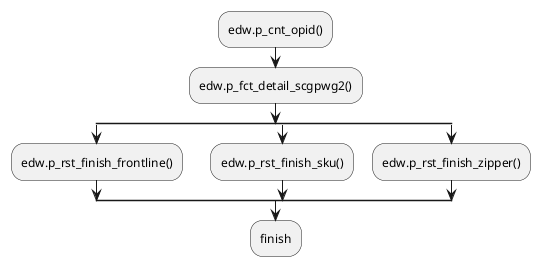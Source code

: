@startuml

   :edw.p_cnt_opid();
  :edw.p_fct_detail_scgpwg2();
  split
   :edw.p_rst_finish_frontline();
  split again
   :edw.p_rst_finish_sku();
  split again
   :edw.p_rst_finish_zipper();

  end split
:finish;
@enduml
